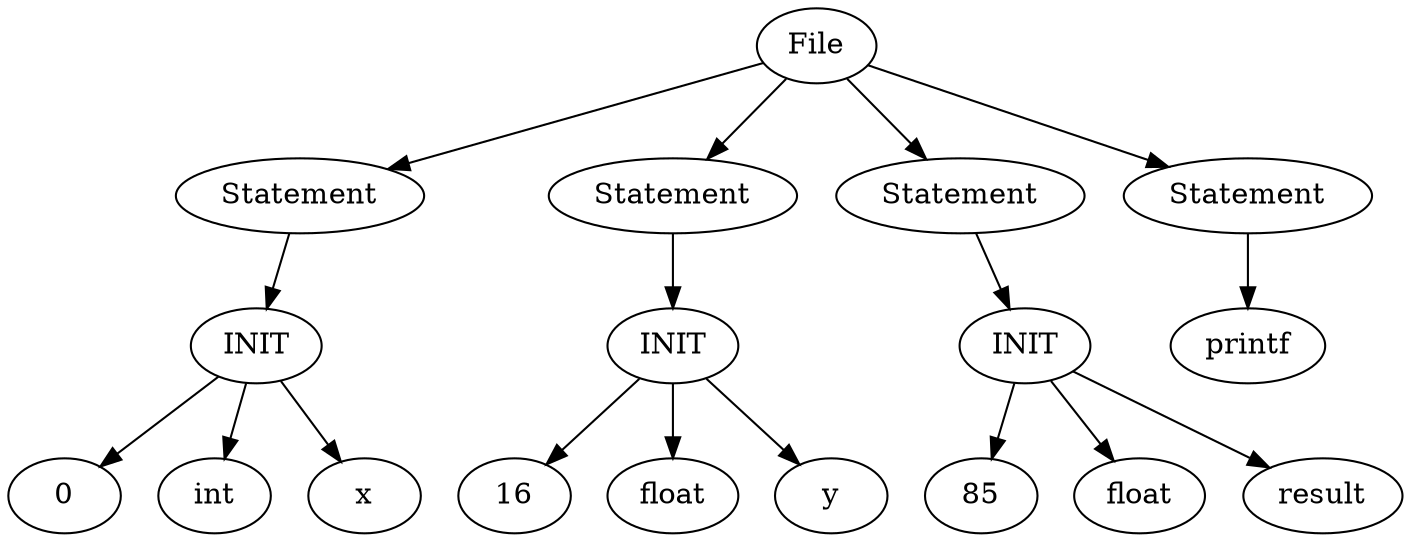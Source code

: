 digraph {n0 [label="File"];
n1 [label="Statement"];
n2 [label="INIT"];
n3 [label="0"];
n4 [label="int"];
n5 [label="x"];
n6 [label="Statement"];
n7 [label="INIT"];
n8 [label="16"];
n9 [label="float"];
n10 [label="y"];
n11 [label="Statement"];
n12 [label="INIT"];
n13 [label="85"];
n14 [label="float"];
n15 [label="result"];
n16 [label="Statement"];
n17 [label="printf"];
n0 -> n1
n1 -> n2
n2 -> n3
n2 -> n4
n2 -> n5
n0 -> n6
n6 -> n7
n7 -> n8
n7 -> n9
n7 -> n10
n0 -> n11
n11 -> n12
n12 -> n13
n12 -> n14
n12 -> n15
n0 -> n16
n16 -> n17
}